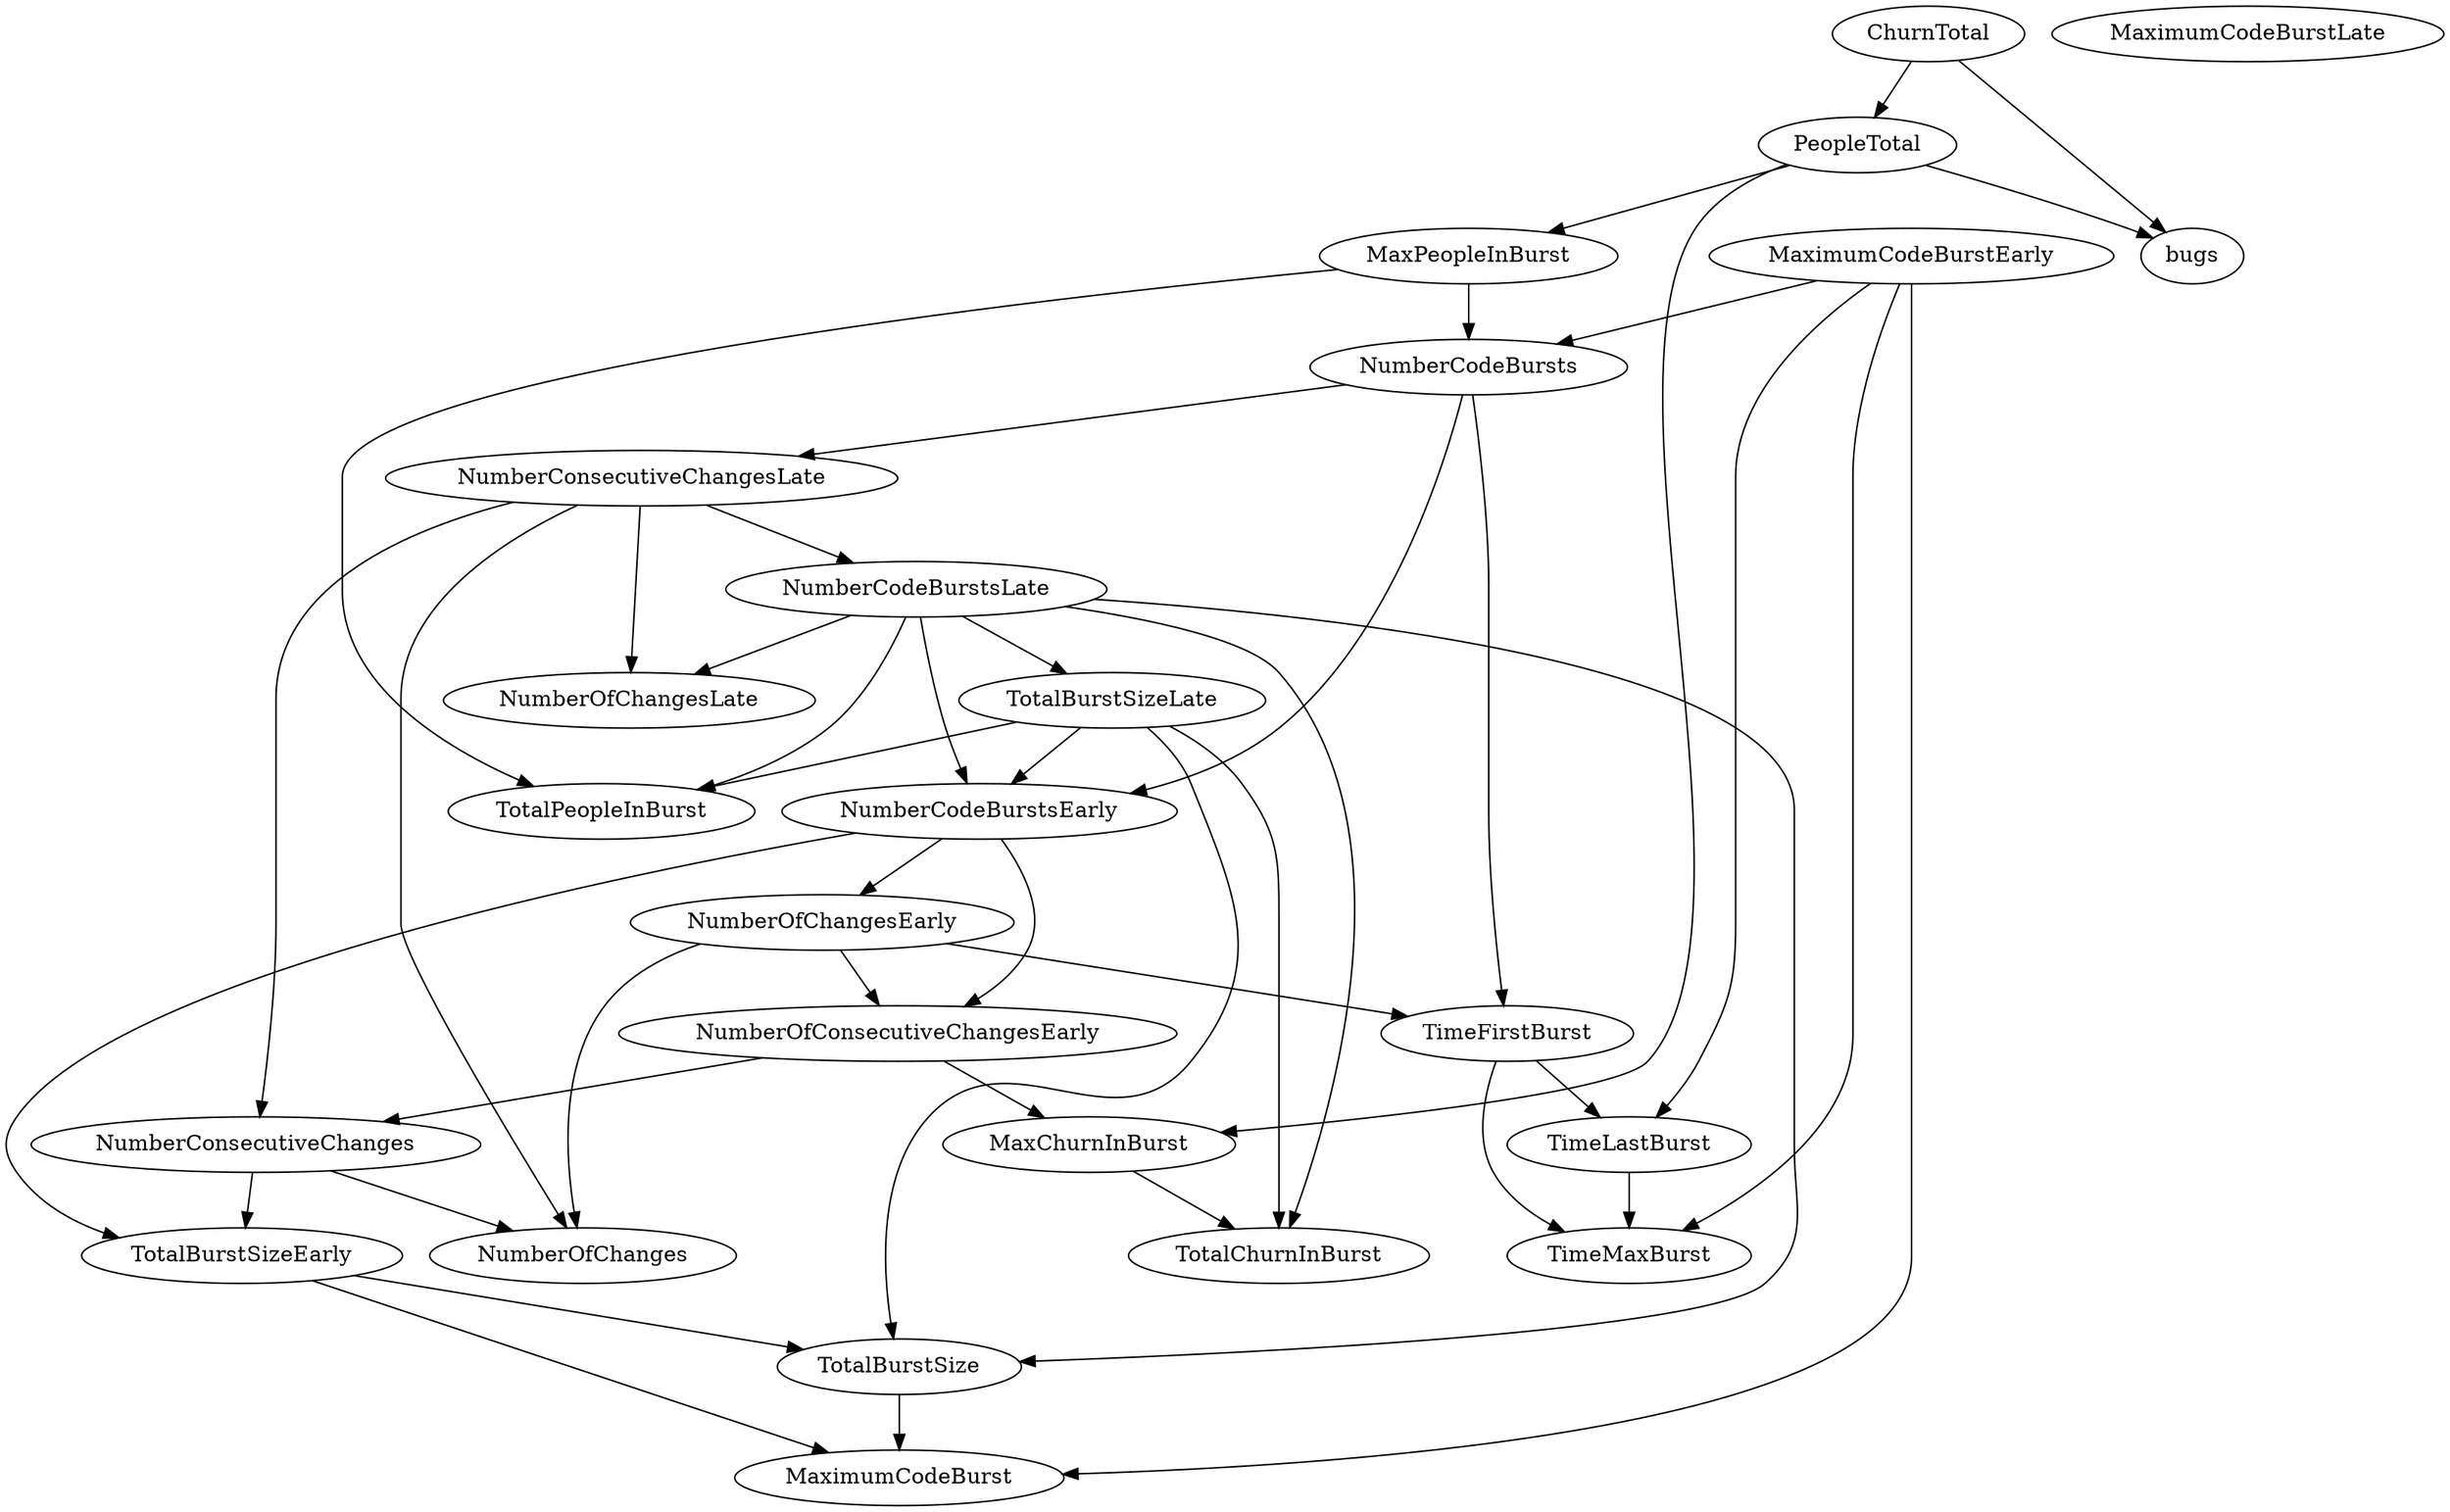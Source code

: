 digraph {
   TotalPeopleInBurst;
   MaximumCodeBurstLate;
   NumberOfChanges;
   MaxPeopleInBurst;
   TotalBurstSizeLate;
   NumberCodeBurstsLate;
   NumberOfChangesLate;
   NumberOfChangesEarly;
   MaxChurnInBurst;
   MaximumCodeBurstEarly;
   NumberCodeBurstsEarly;
   TimeFirstBurst;
   TotalChurnInBurst;
   ChurnTotal;
   MaximumCodeBurst;
   NumberOfConsecutiveChangesEarly;
   NumberConsecutiveChangesLate;
   TotalBurstSizeEarly;
   TotalBurstSize;
   TimeMaxBurst;
   NumberConsecutiveChanges;
   TimeLastBurst;
   NumberCodeBursts;
   PeopleTotal;
   bugs;
   MaxPeopleInBurst -> TotalPeopleInBurst;
   MaxPeopleInBurst -> NumberCodeBursts;
   TotalBurstSizeLate -> TotalPeopleInBurst;
   TotalBurstSizeLate -> NumberCodeBurstsEarly;
   TotalBurstSizeLate -> TotalChurnInBurst;
   TotalBurstSizeLate -> TotalBurstSize;
   NumberCodeBurstsLate -> TotalPeopleInBurst;
   NumberCodeBurstsLate -> TotalBurstSizeLate;
   NumberCodeBurstsLate -> NumberOfChangesLate;
   NumberCodeBurstsLate -> NumberCodeBurstsEarly;
   NumberCodeBurstsLate -> TotalChurnInBurst;
   NumberCodeBurstsLate -> TotalBurstSize;
   NumberOfChangesEarly -> NumberOfChanges;
   NumberOfChangesEarly -> TimeFirstBurst;
   NumberOfChangesEarly -> NumberOfConsecutiveChangesEarly;
   MaxChurnInBurst -> TotalChurnInBurst;
   MaximumCodeBurstEarly -> MaximumCodeBurst;
   MaximumCodeBurstEarly -> TimeMaxBurst;
   MaximumCodeBurstEarly -> TimeLastBurst;
   MaximumCodeBurstEarly -> NumberCodeBursts;
   NumberCodeBurstsEarly -> NumberOfChangesEarly;
   NumberCodeBurstsEarly -> NumberOfConsecutiveChangesEarly;
   NumberCodeBurstsEarly -> TotalBurstSizeEarly;
   TimeFirstBurst -> TimeMaxBurst;
   TimeFirstBurst -> TimeLastBurst;
   ChurnTotal -> PeopleTotal;
   ChurnTotal -> bugs;
   NumberOfConsecutiveChangesEarly -> MaxChurnInBurst;
   NumberOfConsecutiveChangesEarly -> NumberConsecutiveChanges;
   NumberConsecutiveChangesLate -> NumberOfChanges;
   NumberConsecutiveChangesLate -> NumberCodeBurstsLate;
   NumberConsecutiveChangesLate -> NumberOfChangesLate;
   NumberConsecutiveChangesLate -> NumberConsecutiveChanges;
   TotalBurstSizeEarly -> MaximumCodeBurst;
   TotalBurstSizeEarly -> TotalBurstSize;
   TotalBurstSize -> MaximumCodeBurst;
   NumberConsecutiveChanges -> NumberOfChanges;
   NumberConsecutiveChanges -> TotalBurstSizeEarly;
   TimeLastBurst -> TimeMaxBurst;
   NumberCodeBursts -> NumberCodeBurstsEarly;
   NumberCodeBursts -> TimeFirstBurst;
   NumberCodeBursts -> NumberConsecutiveChangesLate;
   PeopleTotal -> MaxPeopleInBurst;
   PeopleTotal -> MaxChurnInBurst;
   PeopleTotal -> bugs;
}
